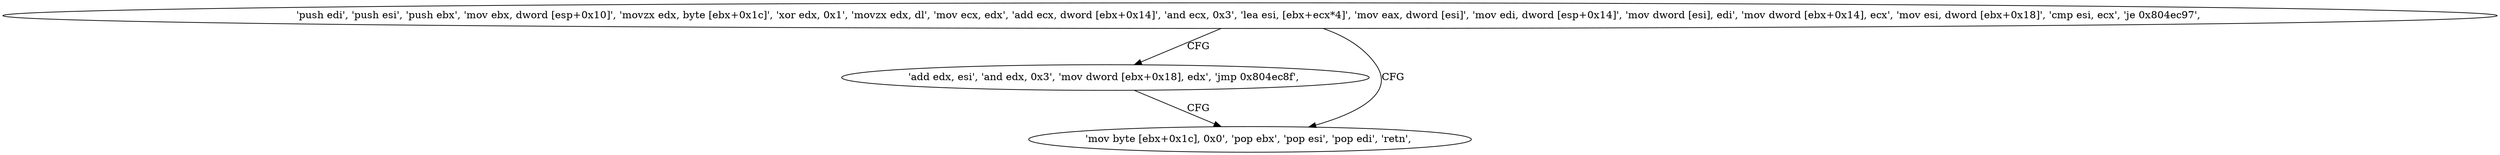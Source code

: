 digraph "func" {
"134540385" [label = "'push edi', 'push esi', 'push ebx', 'mov ebx, dword [esp+0x10]', 'movzx edx, byte [ebx+0x1c]', 'xor edx, 0x1', 'movzx edx, dl', 'mov ecx, edx', 'add ecx, dword [ebx+0x14]', 'and ecx, 0x3', 'lea esi, [ebx+ecx*4]', 'mov eax, dword [esi]', 'mov edi, dword [esp+0x14]', 'mov dword [esi], edi', 'mov dword [ebx+0x14], ecx', 'mov esi, dword [ebx+0x18]', 'cmp esi, ecx', 'je 0x804ec97', " ]
"134540439" [label = "'add edx, esi', 'and edx, 0x3', 'mov dword [ebx+0x18], edx', 'jmp 0x804ec8f', " ]
"134540431" [label = "'mov byte [ebx+0x1c], 0x0', 'pop ebx', 'pop esi', 'pop edi', 'retn', " ]
"134540385" -> "134540439" [ label = "CFG" ]
"134540385" -> "134540431" [ label = "CFG" ]
"134540439" -> "134540431" [ label = "CFG" ]
}
